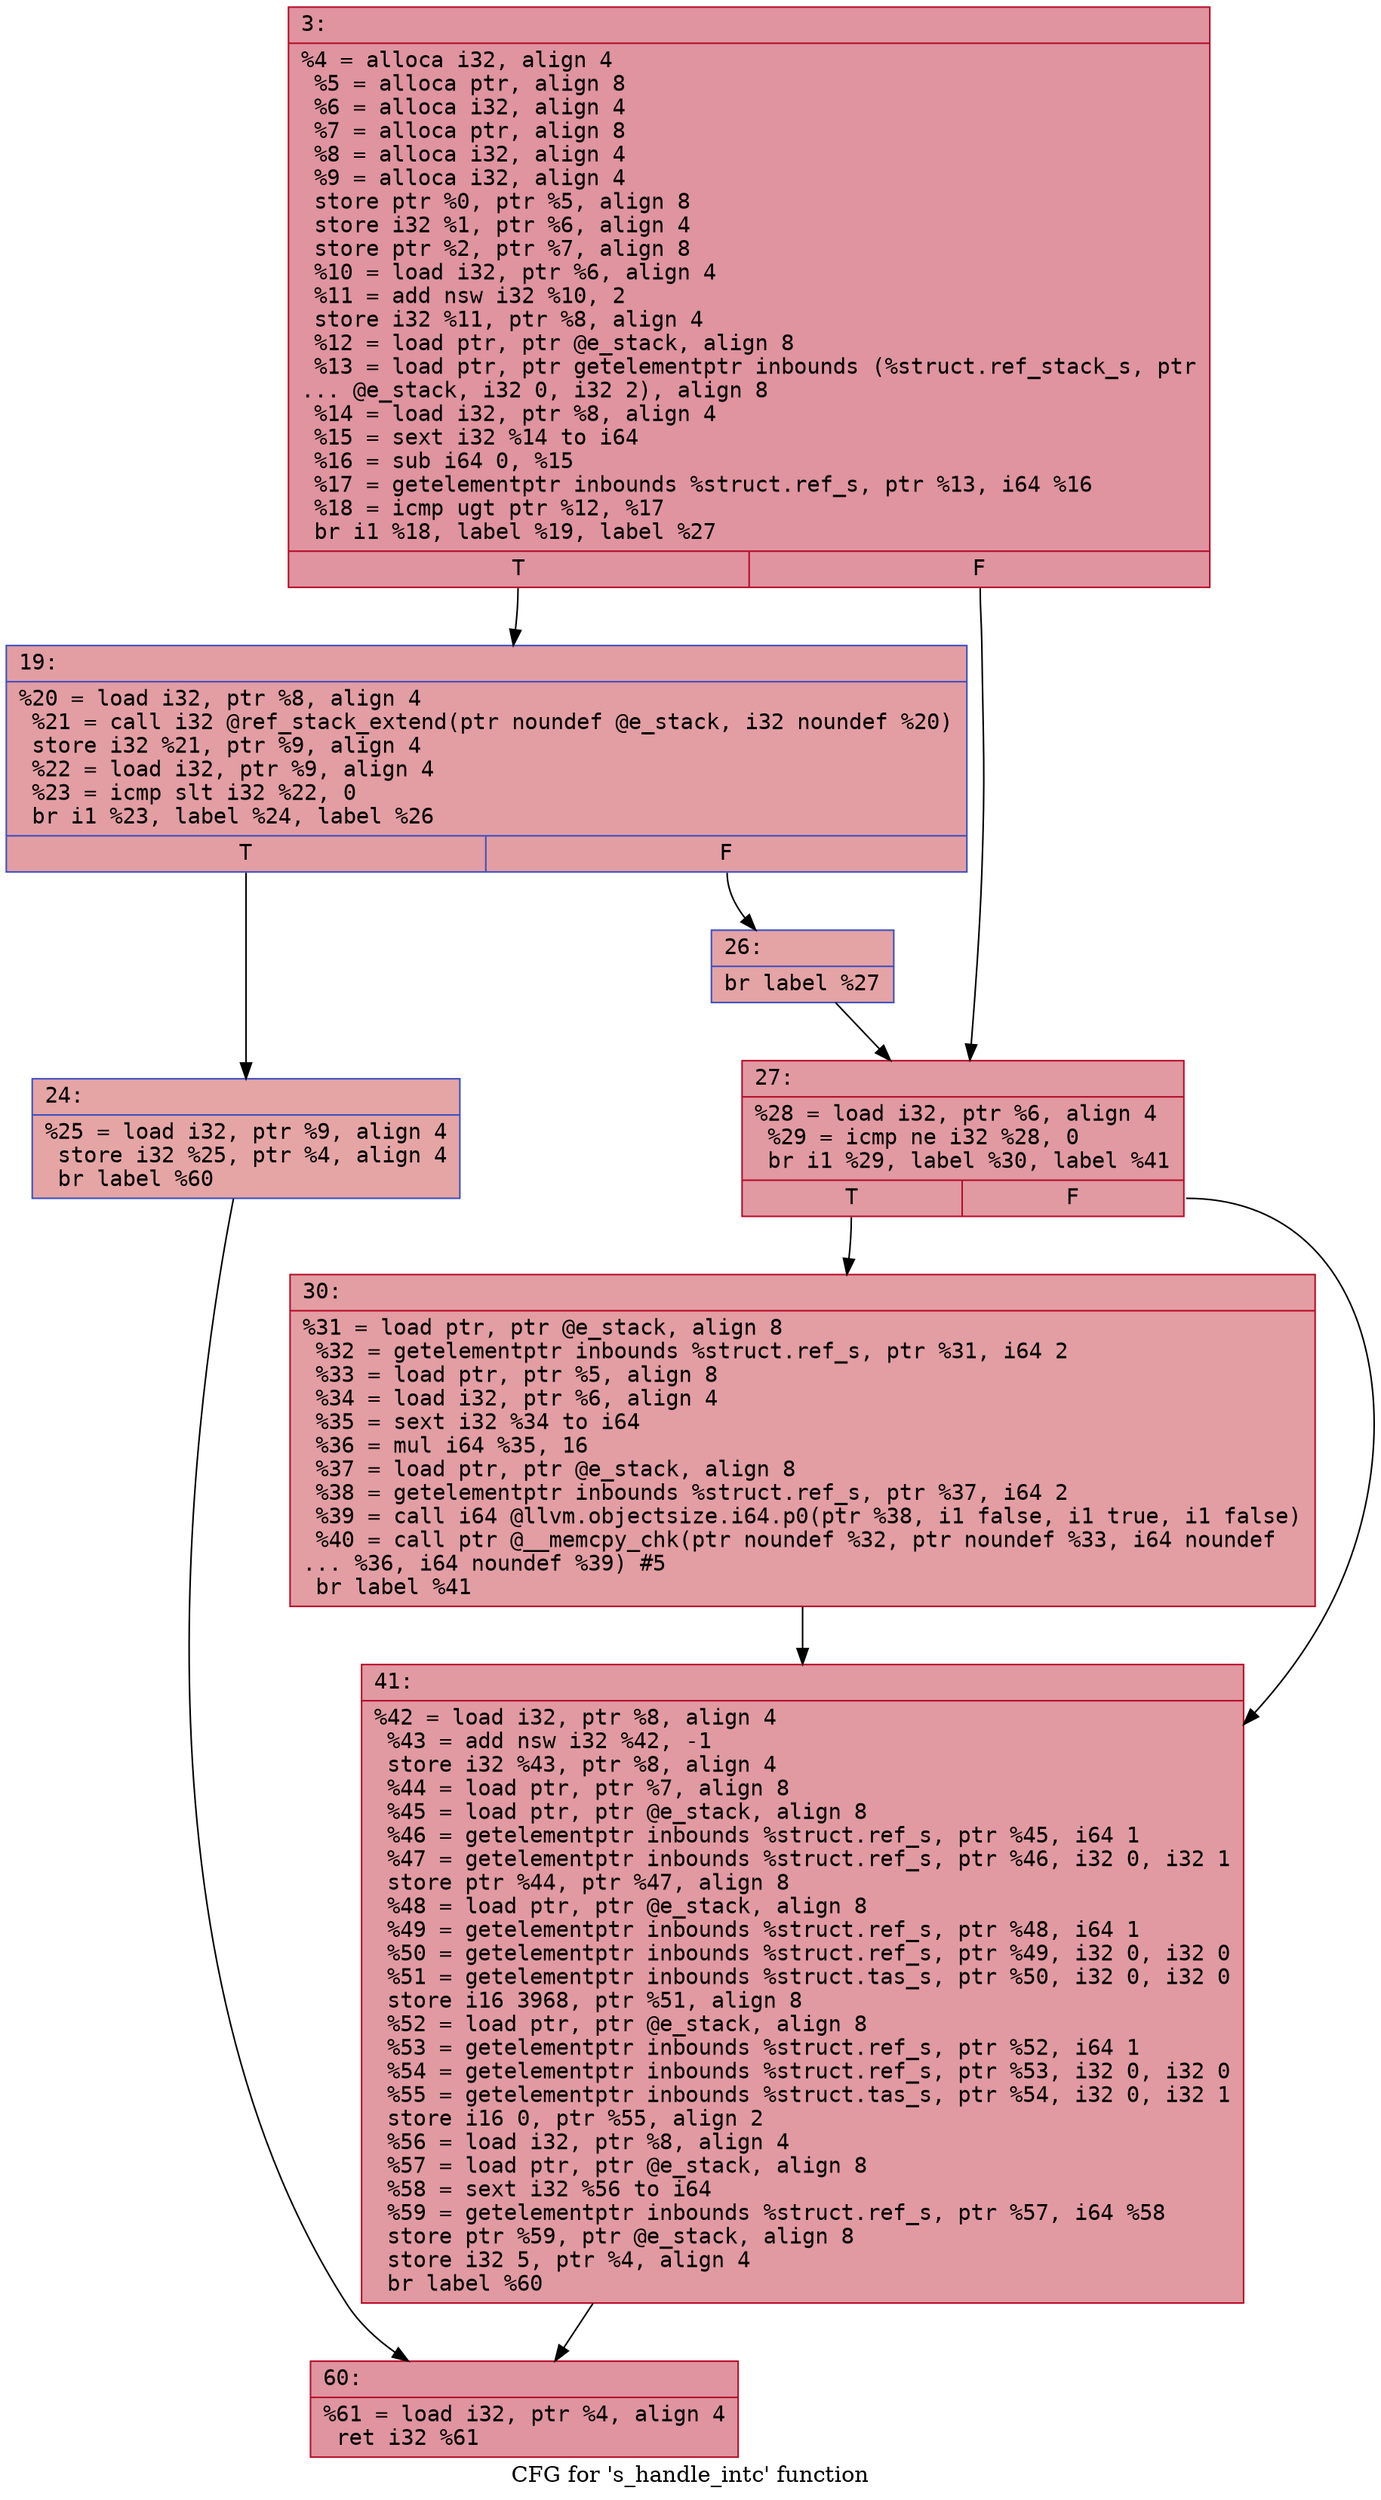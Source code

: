 digraph "CFG for 's_handle_intc' function" {
	label="CFG for 's_handle_intc' function";

	Node0x6000029e28f0 [shape=record,color="#b70d28ff", style=filled, fillcolor="#b70d2870" fontname="Courier",label="{3:\l|  %4 = alloca i32, align 4\l  %5 = alloca ptr, align 8\l  %6 = alloca i32, align 4\l  %7 = alloca ptr, align 8\l  %8 = alloca i32, align 4\l  %9 = alloca i32, align 4\l  store ptr %0, ptr %5, align 8\l  store i32 %1, ptr %6, align 4\l  store ptr %2, ptr %7, align 8\l  %10 = load i32, ptr %6, align 4\l  %11 = add nsw i32 %10, 2\l  store i32 %11, ptr %8, align 4\l  %12 = load ptr, ptr @e_stack, align 8\l  %13 = load ptr, ptr getelementptr inbounds (%struct.ref_stack_s, ptr\l... @e_stack, i32 0, i32 2), align 8\l  %14 = load i32, ptr %8, align 4\l  %15 = sext i32 %14 to i64\l  %16 = sub i64 0, %15\l  %17 = getelementptr inbounds %struct.ref_s, ptr %13, i64 %16\l  %18 = icmp ugt ptr %12, %17\l  br i1 %18, label %19, label %27\l|{<s0>T|<s1>F}}"];
	Node0x6000029e28f0:s0 -> Node0x6000029e2940[tooltip="3 -> 19\nProbability 50.00%" ];
	Node0x6000029e28f0:s1 -> Node0x6000029e2a30[tooltip="3 -> 27\nProbability 50.00%" ];
	Node0x6000029e2940 [shape=record,color="#3d50c3ff", style=filled, fillcolor="#be242e70" fontname="Courier",label="{19:\l|  %20 = load i32, ptr %8, align 4\l  %21 = call i32 @ref_stack_extend(ptr noundef @e_stack, i32 noundef %20)\l  store i32 %21, ptr %9, align 4\l  %22 = load i32, ptr %9, align 4\l  %23 = icmp slt i32 %22, 0\l  br i1 %23, label %24, label %26\l|{<s0>T|<s1>F}}"];
	Node0x6000029e2940:s0 -> Node0x6000029e2990[tooltip="19 -> 24\nProbability 37.50%" ];
	Node0x6000029e2940:s1 -> Node0x6000029e29e0[tooltip="19 -> 26\nProbability 62.50%" ];
	Node0x6000029e2990 [shape=record,color="#3d50c3ff", style=filled, fillcolor="#c5333470" fontname="Courier",label="{24:\l|  %25 = load i32, ptr %9, align 4\l  store i32 %25, ptr %4, align 4\l  br label %60\l}"];
	Node0x6000029e2990 -> Node0x6000029e2b20[tooltip="24 -> 60\nProbability 100.00%" ];
	Node0x6000029e29e0 [shape=record,color="#3d50c3ff", style=filled, fillcolor="#c32e3170" fontname="Courier",label="{26:\l|  br label %27\l}"];
	Node0x6000029e29e0 -> Node0x6000029e2a30[tooltip="26 -> 27\nProbability 100.00%" ];
	Node0x6000029e2a30 [shape=record,color="#b70d28ff", style=filled, fillcolor="#bb1b2c70" fontname="Courier",label="{27:\l|  %28 = load i32, ptr %6, align 4\l  %29 = icmp ne i32 %28, 0\l  br i1 %29, label %30, label %41\l|{<s0>T|<s1>F}}"];
	Node0x6000029e2a30:s0 -> Node0x6000029e2a80[tooltip="27 -> 30\nProbability 62.50%" ];
	Node0x6000029e2a30:s1 -> Node0x6000029e2ad0[tooltip="27 -> 41\nProbability 37.50%" ];
	Node0x6000029e2a80 [shape=record,color="#b70d28ff", style=filled, fillcolor="#be242e70" fontname="Courier",label="{30:\l|  %31 = load ptr, ptr @e_stack, align 8\l  %32 = getelementptr inbounds %struct.ref_s, ptr %31, i64 2\l  %33 = load ptr, ptr %5, align 8\l  %34 = load i32, ptr %6, align 4\l  %35 = sext i32 %34 to i64\l  %36 = mul i64 %35, 16\l  %37 = load ptr, ptr @e_stack, align 8\l  %38 = getelementptr inbounds %struct.ref_s, ptr %37, i64 2\l  %39 = call i64 @llvm.objectsize.i64.p0(ptr %38, i1 false, i1 true, i1 false)\l  %40 = call ptr @__memcpy_chk(ptr noundef %32, ptr noundef %33, i64 noundef\l... %36, i64 noundef %39) #5\l  br label %41\l}"];
	Node0x6000029e2a80 -> Node0x6000029e2ad0[tooltip="30 -> 41\nProbability 100.00%" ];
	Node0x6000029e2ad0 [shape=record,color="#b70d28ff", style=filled, fillcolor="#bb1b2c70" fontname="Courier",label="{41:\l|  %42 = load i32, ptr %8, align 4\l  %43 = add nsw i32 %42, -1\l  store i32 %43, ptr %8, align 4\l  %44 = load ptr, ptr %7, align 8\l  %45 = load ptr, ptr @e_stack, align 8\l  %46 = getelementptr inbounds %struct.ref_s, ptr %45, i64 1\l  %47 = getelementptr inbounds %struct.ref_s, ptr %46, i32 0, i32 1\l  store ptr %44, ptr %47, align 8\l  %48 = load ptr, ptr @e_stack, align 8\l  %49 = getelementptr inbounds %struct.ref_s, ptr %48, i64 1\l  %50 = getelementptr inbounds %struct.ref_s, ptr %49, i32 0, i32 0\l  %51 = getelementptr inbounds %struct.tas_s, ptr %50, i32 0, i32 0\l  store i16 3968, ptr %51, align 8\l  %52 = load ptr, ptr @e_stack, align 8\l  %53 = getelementptr inbounds %struct.ref_s, ptr %52, i64 1\l  %54 = getelementptr inbounds %struct.ref_s, ptr %53, i32 0, i32 0\l  %55 = getelementptr inbounds %struct.tas_s, ptr %54, i32 0, i32 1\l  store i16 0, ptr %55, align 2\l  %56 = load i32, ptr %8, align 4\l  %57 = load ptr, ptr @e_stack, align 8\l  %58 = sext i32 %56 to i64\l  %59 = getelementptr inbounds %struct.ref_s, ptr %57, i64 %58\l  store ptr %59, ptr @e_stack, align 8\l  store i32 5, ptr %4, align 4\l  br label %60\l}"];
	Node0x6000029e2ad0 -> Node0x6000029e2b20[tooltip="41 -> 60\nProbability 100.00%" ];
	Node0x6000029e2b20 [shape=record,color="#b70d28ff", style=filled, fillcolor="#b70d2870" fontname="Courier",label="{60:\l|  %61 = load i32, ptr %4, align 4\l  ret i32 %61\l}"];
}
